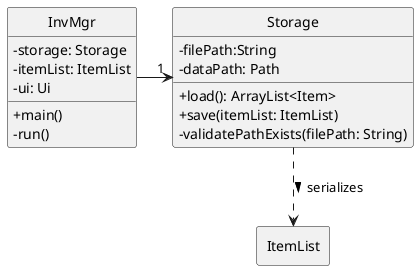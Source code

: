@startuml
hide circle
skinparam classAttributeIconSize 0

class InvMgr {
    - storage: Storage
    - itemList: ItemList
    - ui: Ui
    + main()
    - run()
}

class Storage {
    - filePath:String
    - dataPath: Path
    + load(): ArrayList<Item>
    + save(itemList: ItemList)
    - validatePathExists(filePath: String)

}

package ItemList <<Rectangle>> {

}

InvMgr -right-> "1" Storage
Storage -[dashed]down-> ItemList : serializes >
@enduml
